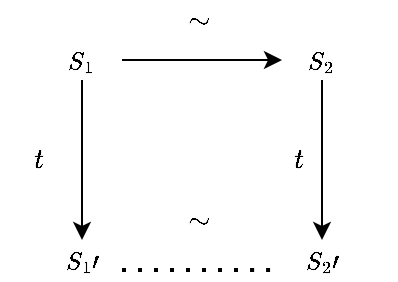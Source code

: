<mxfile version="14.6.13" type="github">
  <diagram id="oqReTooRUuA69L6Tvc4Z" name="Page-1">
    <mxGraphModel dx="782" dy="458" grid="1" gridSize="10" guides="1" tooltips="1" connect="1" arrows="1" fold="1" page="1" pageScale="1" pageWidth="827" pageHeight="1169" math="1" shadow="0">
      <root>
        <mxCell id="0" />
        <mxCell id="1" parent="0" />
        <mxCell id="6FfrE_JMvudf6pYXvR1P-4" value="" style="edgeStyle=orthogonalEdgeStyle;rounded=0;orthogonalLoop=1;jettySize=auto;html=1;" edge="1" parent="1" source="6FfrE_JMvudf6pYXvR1P-1" target="6FfrE_JMvudf6pYXvR1P-3">
          <mxGeometry relative="1" as="geometry" />
        </mxCell>
        <mxCell id="6FfrE_JMvudf6pYXvR1P-6" value="" style="edgeStyle=orthogonalEdgeStyle;rounded=0;orthogonalLoop=1;jettySize=auto;html=1;" edge="1" parent="1" source="6FfrE_JMvudf6pYXvR1P-1" target="6FfrE_JMvudf6pYXvR1P-5">
          <mxGeometry relative="1" as="geometry" />
        </mxCell>
        <mxCell id="6FfrE_JMvudf6pYXvR1P-1" value="&lt;font face=&quot;Times New Roman&quot;&gt;$$S_1$$&lt;/font&gt;" style="text;html=1;strokeColor=none;fillColor=none;align=center;verticalAlign=middle;whiteSpace=wrap;rounded=0;" vertex="1" parent="1">
          <mxGeometry x="251" y="130" width="40" height="20" as="geometry" />
        </mxCell>
        <mxCell id="6FfrE_JMvudf6pYXvR1P-3" value="&lt;font face=&quot;Times New Roman&quot;&gt;$$S_1\prime$$&lt;/font&gt;" style="text;html=1;strokeColor=none;fillColor=none;align=center;verticalAlign=middle;whiteSpace=wrap;rounded=0;" vertex="1" parent="1">
          <mxGeometry x="251" y="230" width="40" height="20" as="geometry" />
        </mxCell>
        <mxCell id="6FfrE_JMvudf6pYXvR1P-8" value="" style="edgeStyle=orthogonalEdgeStyle;rounded=0;orthogonalLoop=1;jettySize=auto;html=1;" edge="1" parent="1" source="6FfrE_JMvudf6pYXvR1P-5" target="6FfrE_JMvudf6pYXvR1P-7">
          <mxGeometry relative="1" as="geometry" />
        </mxCell>
        <mxCell id="6FfrE_JMvudf6pYXvR1P-5" value="&lt;font face=&quot;Times New Roman&quot;&gt;$$S_2$$&lt;/font&gt;" style="text;html=1;strokeColor=none;fillColor=none;align=center;verticalAlign=middle;whiteSpace=wrap;rounded=0;" vertex="1" parent="1">
          <mxGeometry x="371" y="130" width="40" height="20" as="geometry" />
        </mxCell>
        <mxCell id="6FfrE_JMvudf6pYXvR1P-7" value="&lt;font face=&quot;Times New Roman&quot;&gt;$$S_2\prime$$&lt;/font&gt;" style="text;html=1;strokeColor=none;fillColor=none;align=center;verticalAlign=middle;whiteSpace=wrap;rounded=0;" vertex="1" parent="1">
          <mxGeometry x="371" y="230" width="40" height="20" as="geometry" />
        </mxCell>
        <mxCell id="6FfrE_JMvudf6pYXvR1P-9" value="" style="endArrow=none;dashed=1;html=1;dashPattern=1 3;strokeWidth=2;exitX=1;exitY=0.75;exitDx=0;exitDy=0;entryX=0;entryY=0.75;entryDx=0;entryDy=0;" edge="1" parent="1" source="6FfrE_JMvudf6pYXvR1P-3" target="6FfrE_JMvudf6pYXvR1P-7">
          <mxGeometry width="50" height="50" relative="1" as="geometry">
            <mxPoint x="440" y="260" as="sourcePoint" />
            <mxPoint x="490" y="210" as="targetPoint" />
            <Array as="points">
              <mxPoint x="360" y="245" />
            </Array>
          </mxGeometry>
        </mxCell>
        <mxCell id="6FfrE_JMvudf6pYXvR1P-10" value="$$t$$" style="text;html=1;strokeColor=none;fillColor=none;align=center;verticalAlign=middle;whiteSpace=wrap;rounded=0;" vertex="1" parent="1">
          <mxGeometry x="230" y="180" width="40" height="20" as="geometry" />
        </mxCell>
        <mxCell id="6FfrE_JMvudf6pYXvR1P-12" value="$$t$$" style="text;html=1;strokeColor=none;fillColor=none;align=center;verticalAlign=middle;whiteSpace=wrap;rounded=0;" vertex="1" parent="1">
          <mxGeometry x="360" y="180" width="40" height="20" as="geometry" />
        </mxCell>
        <mxCell id="6FfrE_JMvudf6pYXvR1P-13" value="$$\sim$$" style="text;html=1;strokeColor=none;fillColor=none;align=center;verticalAlign=middle;whiteSpace=wrap;rounded=0;" vertex="1" parent="1">
          <mxGeometry x="310" y="110" width="40" height="20" as="geometry" />
        </mxCell>
        <mxCell id="6FfrE_JMvudf6pYXvR1P-14" value="$$\sim$$" style="text;html=1;strokeColor=none;fillColor=none;align=center;verticalAlign=middle;whiteSpace=wrap;rounded=0;" vertex="1" parent="1">
          <mxGeometry x="310" y="210" width="40" height="20" as="geometry" />
        </mxCell>
      </root>
    </mxGraphModel>
  </diagram>
</mxfile>

